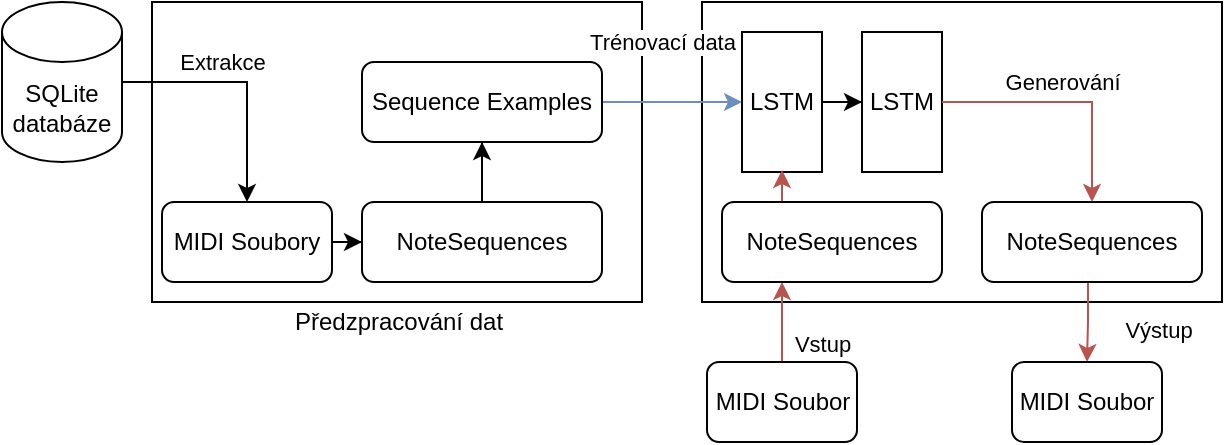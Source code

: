 <mxfile version="14.9.2" type="device"><diagram id="2_v9JhyiP2M-p7cNG6vo" name="Page-1"><mxGraphModel dx="815" dy="498" grid="1" gridSize="10" guides="1" tooltips="1" connect="1" arrows="1" fold="1" page="1" pageScale="1" pageWidth="850" pageHeight="1100" math="0" shadow="0"><root><mxCell id="0"/><mxCell id="1" parent="0"/><mxCell id="LvusWYD2ExuDupnyM8bn-15" value="" style="rounded=0;whiteSpace=wrap;html=1;" parent="1" vertex="1"><mxGeometry x="400" y="60" width="260" height="150" as="geometry"/></mxCell><mxCell id="LvusWYD2ExuDupnyM8bn-2" value="" style="rounded=0;whiteSpace=wrap;html=1;" parent="1" vertex="1"><mxGeometry x="125" y="60" width="245" height="150" as="geometry"/></mxCell><mxCell id="LvusWYD2ExuDupnyM8bn-3" value="Předzpracování dat" style="text;html=1;align=center;verticalAlign=middle;resizable=0;points=[];autosize=1;strokeColor=none;" parent="1" vertex="1"><mxGeometry x="187.5" y="210" width="120" height="20" as="geometry"/></mxCell><mxCell id="LvusWYD2ExuDupnyM8bn-7" value="Extrakce" style="edgeStyle=orthogonalEdgeStyle;rounded=0;orthogonalLoop=1;jettySize=auto;html=1;" parent="1" source="LvusWYD2ExuDupnyM8bn-4" target="LvusWYD2ExuDupnyM8bn-6" edge="1"><mxGeometry x="-0.184" y="10" relative="1" as="geometry"><mxPoint as="offset"/></mxGeometry></mxCell><mxCell id="LvusWYD2ExuDupnyM8bn-4" value="&lt;div&gt;SQLite&lt;/div&gt;&lt;div&gt;databáze&lt;br&gt;&lt;/div&gt;" style="shape=cylinder3;whiteSpace=wrap;html=1;boundedLbl=1;backgroundOutline=1;size=15;" parent="1" vertex="1"><mxGeometry x="50" y="60" width="60" height="80" as="geometry"/></mxCell><mxCell id="LvusWYD2ExuDupnyM8bn-9" style="edgeStyle=orthogonalEdgeStyle;rounded=0;orthogonalLoop=1;jettySize=auto;html=1;exitX=1;exitY=0.5;exitDx=0;exitDy=0;" parent="1" source="LvusWYD2ExuDupnyM8bn-6" target="LvusWYD2ExuDupnyM8bn-8" edge="1"><mxGeometry relative="1" as="geometry"/></mxCell><mxCell id="LvusWYD2ExuDupnyM8bn-6" value="MIDI Soubory" style="rounded=1;whiteSpace=wrap;html=1;" parent="1" vertex="1"><mxGeometry x="130" y="160" width="85" height="40" as="geometry"/></mxCell><mxCell id="LvusWYD2ExuDupnyM8bn-11" value="" style="edgeStyle=orthogonalEdgeStyle;rounded=0;orthogonalLoop=1;jettySize=auto;html=1;" parent="1" source="LvusWYD2ExuDupnyM8bn-8" target="LvusWYD2ExuDupnyM8bn-10" edge="1"><mxGeometry relative="1" as="geometry"/></mxCell><mxCell id="LvusWYD2ExuDupnyM8bn-8" value="NoteSequences" style="rounded=1;whiteSpace=wrap;html=1;" parent="1" vertex="1"><mxGeometry x="230" y="160" width="120" height="40" as="geometry"/></mxCell><mxCell id="LvusWYD2ExuDupnyM8bn-19" value="Trénovací data" style="edgeStyle=orthogonalEdgeStyle;rounded=0;orthogonalLoop=1;jettySize=auto;html=1;exitX=1;exitY=0.5;exitDx=0;exitDy=0;fillColor=#dae8fc;strokeColor=#6c8ebf;" parent="1" source="LvusWYD2ExuDupnyM8bn-10" target="LvusWYD2ExuDupnyM8bn-17" edge="1"><mxGeometry x="-0.143" y="30" relative="1" as="geometry"><mxPoint as="offset"/></mxGeometry></mxCell><mxCell id="LvusWYD2ExuDupnyM8bn-10" value="Sequence Examples" style="whiteSpace=wrap;html=1;rounded=1;" parent="1" vertex="1"><mxGeometry x="230" y="90" width="120" height="40" as="geometry"/></mxCell><mxCell id="LvusWYD2ExuDupnyM8bn-14" value="" style="edgeStyle=orthogonalEdgeStyle;rounded=0;orthogonalLoop=1;jettySize=auto;html=1;endArrow=none;" parent="1" source="LvusWYD2ExuDupnyM8bn-8" target="LvusWYD2ExuDupnyM8bn-10" edge="1"><mxGeometry relative="1" as="geometry"><mxPoint x="300" y="170" as="sourcePoint"/><mxPoint x="300" y="90" as="targetPoint"/></mxGeometry></mxCell><mxCell id="LvusWYD2ExuDupnyM8bn-20" style="edgeStyle=orthogonalEdgeStyle;rounded=0;orthogonalLoop=1;jettySize=auto;html=1;exitX=1;exitY=0.5;exitDx=0;exitDy=0;" parent="1" source="LvusWYD2ExuDupnyM8bn-17" target="LvusWYD2ExuDupnyM8bn-18" edge="1"><mxGeometry relative="1" as="geometry"/></mxCell><mxCell id="LvusWYD2ExuDupnyM8bn-17" value="LSTM" style="rounded=0;whiteSpace=wrap;html=1;" parent="1" vertex="1"><mxGeometry x="420" y="75" width="40" height="70" as="geometry"/></mxCell><mxCell id="LvusWYD2ExuDupnyM8bn-25" value="Výstup" style="edgeStyle=orthogonalEdgeStyle;rounded=0;orthogonalLoop=1;jettySize=auto;html=1;fillColor=#f8cecc;strokeColor=#b85450;startArrow=none;entryX=0.5;entryY=0;entryDx=0;entryDy=0;" parent="1" source="lCVrrVfuNFx-BRyd9fbp-3" target="LvusWYD2ExuDupnyM8bn-27" edge="1"><mxGeometry x="0.2" y="35" relative="1" as="geometry"><mxPoint x="595" y="250" as="targetPoint"/><mxPoint as="offset"/><Array as="points"><mxPoint x="593" y="220"/><mxPoint x="593" y="220"/></Array></mxGeometry></mxCell><mxCell id="LvusWYD2ExuDupnyM8bn-18" value="LSTM" style="rounded=0;whiteSpace=wrap;html=1;" parent="1" vertex="1"><mxGeometry x="480" y="75" width="40" height="70" as="geometry"/></mxCell><mxCell id="LvusWYD2ExuDupnyM8bn-23" value="Vstup" style="edgeStyle=orthogonalEdgeStyle;rounded=0;orthogonalLoop=1;jettySize=auto;html=1;exitX=0.5;exitY=0;exitDx=0;exitDy=0;fillColor=#f8cecc;strokeColor=#b85450;" parent="1" source="LvusWYD2ExuDupnyM8bn-22" edge="1"><mxGeometry x="-0.555" y="-20" relative="1" as="geometry"><mxPoint as="offset"/><mxPoint x="440" y="200" as="targetPoint"/></mxGeometry></mxCell><mxCell id="LvusWYD2ExuDupnyM8bn-22" value="MIDI Soubor" style="rounded=1;whiteSpace=wrap;html=1;" parent="1" vertex="1"><mxGeometry x="402.5" y="240" width="75" height="40" as="geometry"/></mxCell><mxCell id="LvusWYD2ExuDupnyM8bn-27" value="MIDI Soubor" style="rounded=1;whiteSpace=wrap;html=1;" parent="1" vertex="1"><mxGeometry x="555" y="240" width="75" height="40" as="geometry"/></mxCell><mxCell id="lCVrrVfuNFx-BRyd9fbp-2" style="edgeStyle=orthogonalEdgeStyle;rounded=0;orthogonalLoop=1;jettySize=auto;html=1;exitX=0.291;exitY=0.019;exitDx=0;exitDy=0;exitPerimeter=0;fillColor=#f8cecc;strokeColor=#b85450;" edge="1" parent="1" source="lCVrrVfuNFx-BRyd9fbp-1"><mxGeometry relative="1" as="geometry"><mxPoint x="440" y="144" as="targetPoint"/><Array as="points"><mxPoint x="440" y="161"/></Array></mxGeometry></mxCell><mxCell id="lCVrrVfuNFx-BRyd9fbp-1" value="NoteSequences" style="rounded=1;whiteSpace=wrap;html=1;" vertex="1" parent="1"><mxGeometry x="410" y="160" width="110" height="40" as="geometry"/></mxCell><mxCell id="lCVrrVfuNFx-BRyd9fbp-3" value="NoteSequences" style="rounded=1;whiteSpace=wrap;html=1;" vertex="1" parent="1"><mxGeometry x="540" y="160" width="110" height="40" as="geometry"/></mxCell><mxCell id="lCVrrVfuNFx-BRyd9fbp-4" value="Generování" style="edgeStyle=orthogonalEdgeStyle;rounded=0;orthogonalLoop=1;jettySize=auto;html=1;entryX=0.5;entryY=0;entryDx=0;entryDy=0;fillColor=#f8cecc;strokeColor=#b85450;endArrow=classic;endFill=1;" edge="1" parent="1" source="LvusWYD2ExuDupnyM8bn-18" target="lCVrrVfuNFx-BRyd9fbp-3"><mxGeometry x="-0.04" y="10" relative="1" as="geometry"><mxPoint x="640" y="190" as="targetPoint"/><mxPoint as="offset"/><mxPoint x="520" y="110.0" as="sourcePoint"/><Array as="points"><mxPoint x="595" y="110"/></Array></mxGeometry></mxCell></root></mxGraphModel></diagram></mxfile>